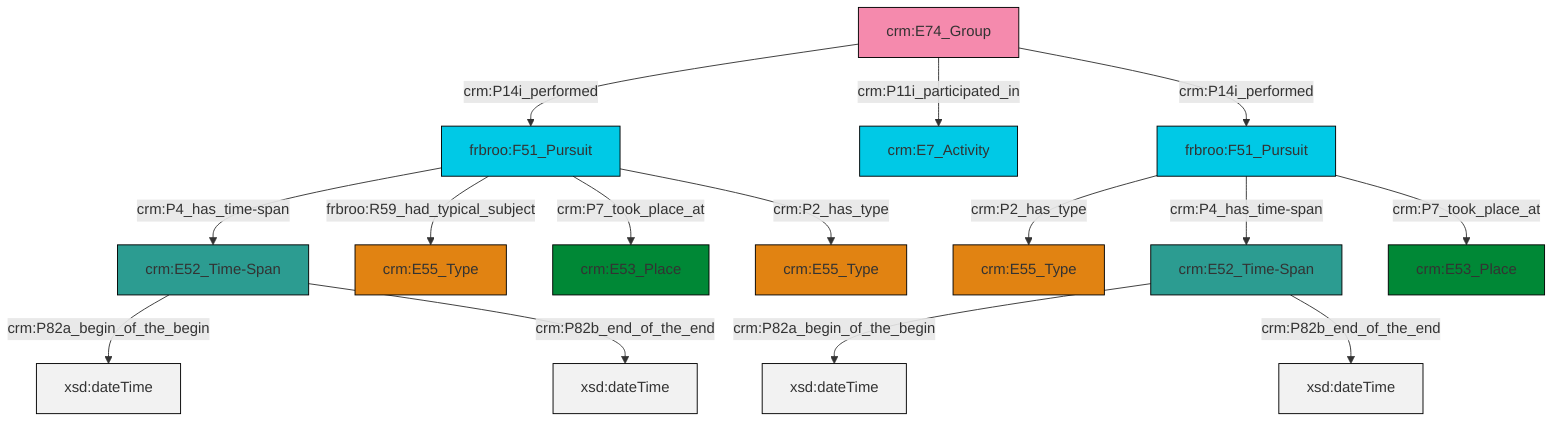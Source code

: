graph TD
classDef Literal fill:#f2f2f2,stroke:#000000;
classDef CRM_Entity fill:#FFFFFF,stroke:#000000;
classDef Temporal_Entity fill:#00C9E6, stroke:#000000;
classDef Type fill:#E18312, stroke:#000000;
classDef Time-Span fill:#2C9C91, stroke:#000000;
classDef Appellation fill:#FFEB7F, stroke:#000000;
classDef Place fill:#008836, stroke:#000000;
classDef Persistent_Item fill:#B266B2, stroke:#000000;
classDef Conceptual_Object fill:#FFD700, stroke:#000000;
classDef Physical_Thing fill:#D2B48C, stroke:#000000;
classDef Actor fill:#f58aad, stroke:#000000;
classDef PC_Classes fill:#4ce600, stroke:#000000;
classDef Multi fill:#cccccc,stroke:#000000;

2["frbroo:F51_Pursuit"]:::Temporal_Entity -->|crm:P2_has_type| 3["crm:E55_Type"]:::Type
6["crm:E52_Time-Span"]:::Time-Span -->|crm:P82a_begin_of_the_begin| 7[xsd:dateTime]:::Literal
8["frbroo:F51_Pursuit"]:::Temporal_Entity -->|crm:P4_has_time-span| 6["crm:E52_Time-Span"]:::Time-Span
8["frbroo:F51_Pursuit"]:::Temporal_Entity -->|frbroo:R59_had_typical_subject| 12["crm:E55_Type"]:::Type
13["crm:E52_Time-Span"]:::Time-Span -->|crm:P82a_begin_of_the_begin| 14[xsd:dateTime]:::Literal
9["crm:E74_Group"]:::Actor -->|crm:P14i_performed| 8["frbroo:F51_Pursuit"]:::Temporal_Entity
6["crm:E52_Time-Span"]:::Time-Span -->|crm:P82b_end_of_the_end| 15[xsd:dateTime]:::Literal
2["frbroo:F51_Pursuit"]:::Temporal_Entity -->|crm:P4_has_time-span| 13["crm:E52_Time-Span"]:::Time-Span
9["crm:E74_Group"]:::Actor -->|crm:P11i_participated_in| 0["crm:E7_Activity"]:::Temporal_Entity
9["crm:E74_Group"]:::Actor -->|crm:P14i_performed| 2["frbroo:F51_Pursuit"]:::Temporal_Entity
8["frbroo:F51_Pursuit"]:::Temporal_Entity -->|crm:P7_took_place_at| 17["crm:E53_Place"]:::Place
13["crm:E52_Time-Span"]:::Time-Span -->|crm:P82b_end_of_the_end| 24[xsd:dateTime]:::Literal
2["frbroo:F51_Pursuit"]:::Temporal_Entity -->|crm:P7_took_place_at| 4["crm:E53_Place"]:::Place
8["frbroo:F51_Pursuit"]:::Temporal_Entity -->|crm:P2_has_type| 20["crm:E55_Type"]:::Type